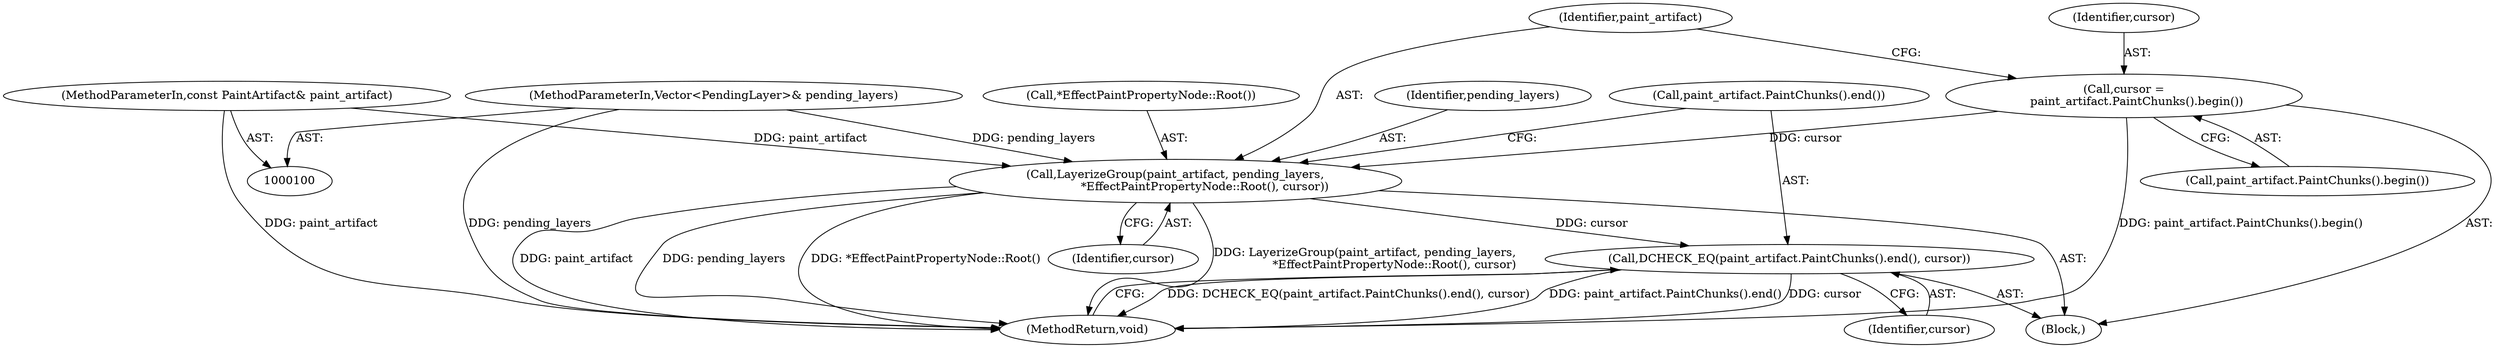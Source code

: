 digraph "1_Chrome_f911e11e7f6b5c0d6f5ee694a9871de6619889f7_22@del" {
"1000108" [label="(Call,LayerizeGroup(paint_artifact, pending_layers,\n                *EffectPaintPropertyNode::Root(), cursor))"];
"1000101" [label="(MethodParameterIn,const PaintArtifact& paint_artifact)"];
"1000102" [label="(MethodParameterIn,Vector<PendingLayer>& pending_layers)"];
"1000105" [label="(Call,cursor =\n       paint_artifact.PaintChunks().begin())"];
"1000114" [label="(Call,DCHECK_EQ(paint_artifact.PaintChunks().end(), cursor))"];
"1000115" [label="(Call,paint_artifact.PaintChunks().end())"];
"1000102" [label="(MethodParameterIn,Vector<PendingLayer>& pending_layers)"];
"1000105" [label="(Call,cursor =\n       paint_artifact.PaintChunks().begin())"];
"1000111" [label="(Call,*EffectPaintPropertyNode::Root())"];
"1000117" [label="(MethodReturn,void)"];
"1000107" [label="(Call,paint_artifact.PaintChunks().begin())"];
"1000114" [label="(Call,DCHECK_EQ(paint_artifact.PaintChunks().end(), cursor))"];
"1000106" [label="(Identifier,cursor)"];
"1000103" [label="(Block,)"];
"1000108" [label="(Call,LayerizeGroup(paint_artifact, pending_layers,\n                *EffectPaintPropertyNode::Root(), cursor))"];
"1000113" [label="(Identifier,cursor)"];
"1000110" [label="(Identifier,pending_layers)"];
"1000109" [label="(Identifier,paint_artifact)"];
"1000116" [label="(Identifier,cursor)"];
"1000101" [label="(MethodParameterIn,const PaintArtifact& paint_artifact)"];
"1000108" -> "1000103"  [label="AST: "];
"1000108" -> "1000113"  [label="CFG: "];
"1000109" -> "1000108"  [label="AST: "];
"1000110" -> "1000108"  [label="AST: "];
"1000111" -> "1000108"  [label="AST: "];
"1000113" -> "1000108"  [label="AST: "];
"1000115" -> "1000108"  [label="CFG: "];
"1000108" -> "1000117"  [label="DDG: LayerizeGroup(paint_artifact, pending_layers,\n                *EffectPaintPropertyNode::Root(), cursor)"];
"1000108" -> "1000117"  [label="DDG: paint_artifact"];
"1000108" -> "1000117"  [label="DDG: pending_layers"];
"1000108" -> "1000117"  [label="DDG: *EffectPaintPropertyNode::Root()"];
"1000101" -> "1000108"  [label="DDG: paint_artifact"];
"1000102" -> "1000108"  [label="DDG: pending_layers"];
"1000105" -> "1000108"  [label="DDG: cursor"];
"1000108" -> "1000114"  [label="DDG: cursor"];
"1000101" -> "1000100"  [label="AST: "];
"1000101" -> "1000117"  [label="DDG: paint_artifact"];
"1000102" -> "1000100"  [label="AST: "];
"1000102" -> "1000117"  [label="DDG: pending_layers"];
"1000105" -> "1000103"  [label="AST: "];
"1000105" -> "1000107"  [label="CFG: "];
"1000106" -> "1000105"  [label="AST: "];
"1000107" -> "1000105"  [label="AST: "];
"1000109" -> "1000105"  [label="CFG: "];
"1000105" -> "1000117"  [label="DDG: paint_artifact.PaintChunks().begin()"];
"1000114" -> "1000103"  [label="AST: "];
"1000114" -> "1000116"  [label="CFG: "];
"1000115" -> "1000114"  [label="AST: "];
"1000116" -> "1000114"  [label="AST: "];
"1000117" -> "1000114"  [label="CFG: "];
"1000114" -> "1000117"  [label="DDG: DCHECK_EQ(paint_artifact.PaintChunks().end(), cursor)"];
"1000114" -> "1000117"  [label="DDG: paint_artifact.PaintChunks().end()"];
"1000114" -> "1000117"  [label="DDG: cursor"];
}
